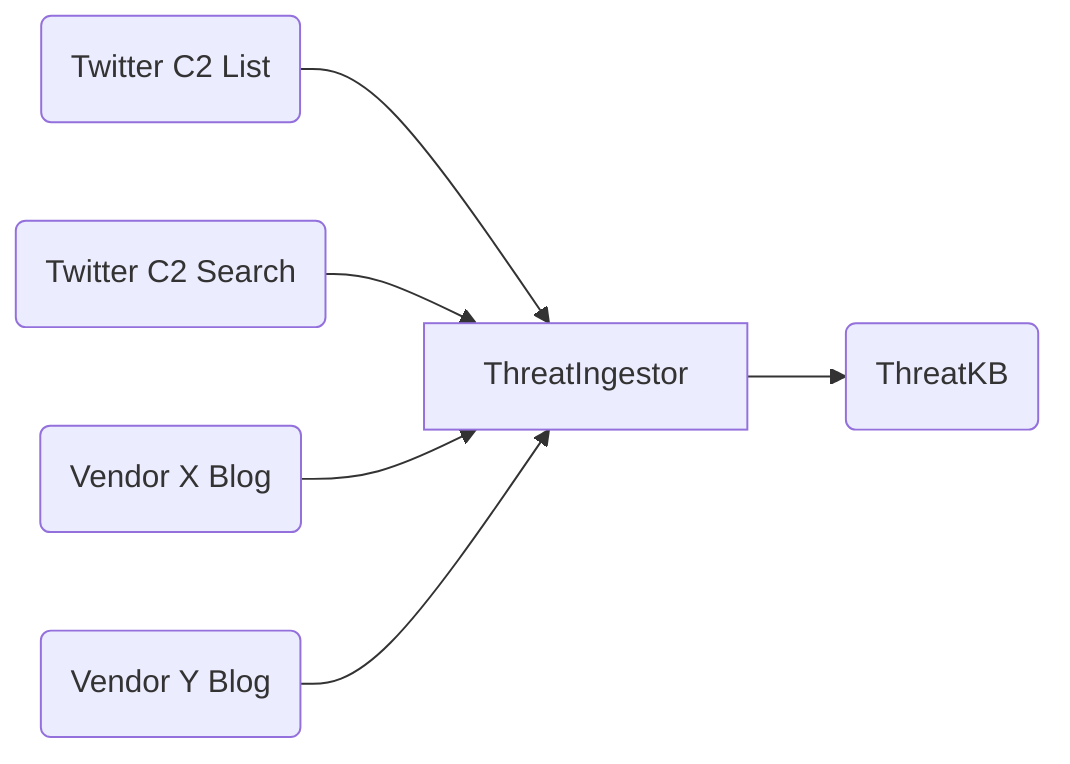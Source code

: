 graph LR
A(Twitter C2 List) --> X
B(Twitter C2 Search) --> X
C(Vendor X Blog) --> X
D(Vendor Y Blog) --> X

X[ThreatIngestor] --> Z(ThreatKB)